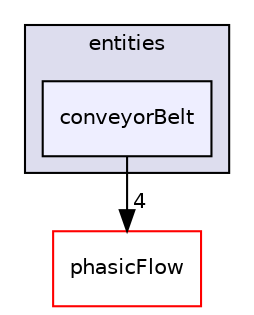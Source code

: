 digraph "src/MotionModel/entities/conveyorBelt" {
  compound=true
  node [ fontsize="10", fontname="Helvetica"];
  edge [ labelfontsize="10", labelfontname="Helvetica"];
  subgraph clusterdir_dfffb364e858dce2ad53d04d398ac8d4 {
    graph [ bgcolor="#ddddee", pencolor="black", label="entities" fontname="Helvetica", fontsize="10", URL="dir_dfffb364e858dce2ad53d04d398ac8d4.html"]
  dir_8c3cf0f476c502ed863507bd578484da [shape=box, label="conveyorBelt", style="filled", fillcolor="#eeeeff", pencolor="black", URL="dir_8c3cf0f476c502ed863507bd578484da.html"];
  }
  dir_cd7a5046d028e114fc17b2ebc2bd02d2 [shape=box label="phasicFlow" fillcolor="white" style="filled" color="red" URL="dir_cd7a5046d028e114fc17b2ebc2bd02d2.html"];
  dir_8c3cf0f476c502ed863507bd578484da->dir_cd7a5046d028e114fc17b2ebc2bd02d2 [headlabel="4", labeldistance=1.5 headhref="dir_000052_000031.html"];
}
